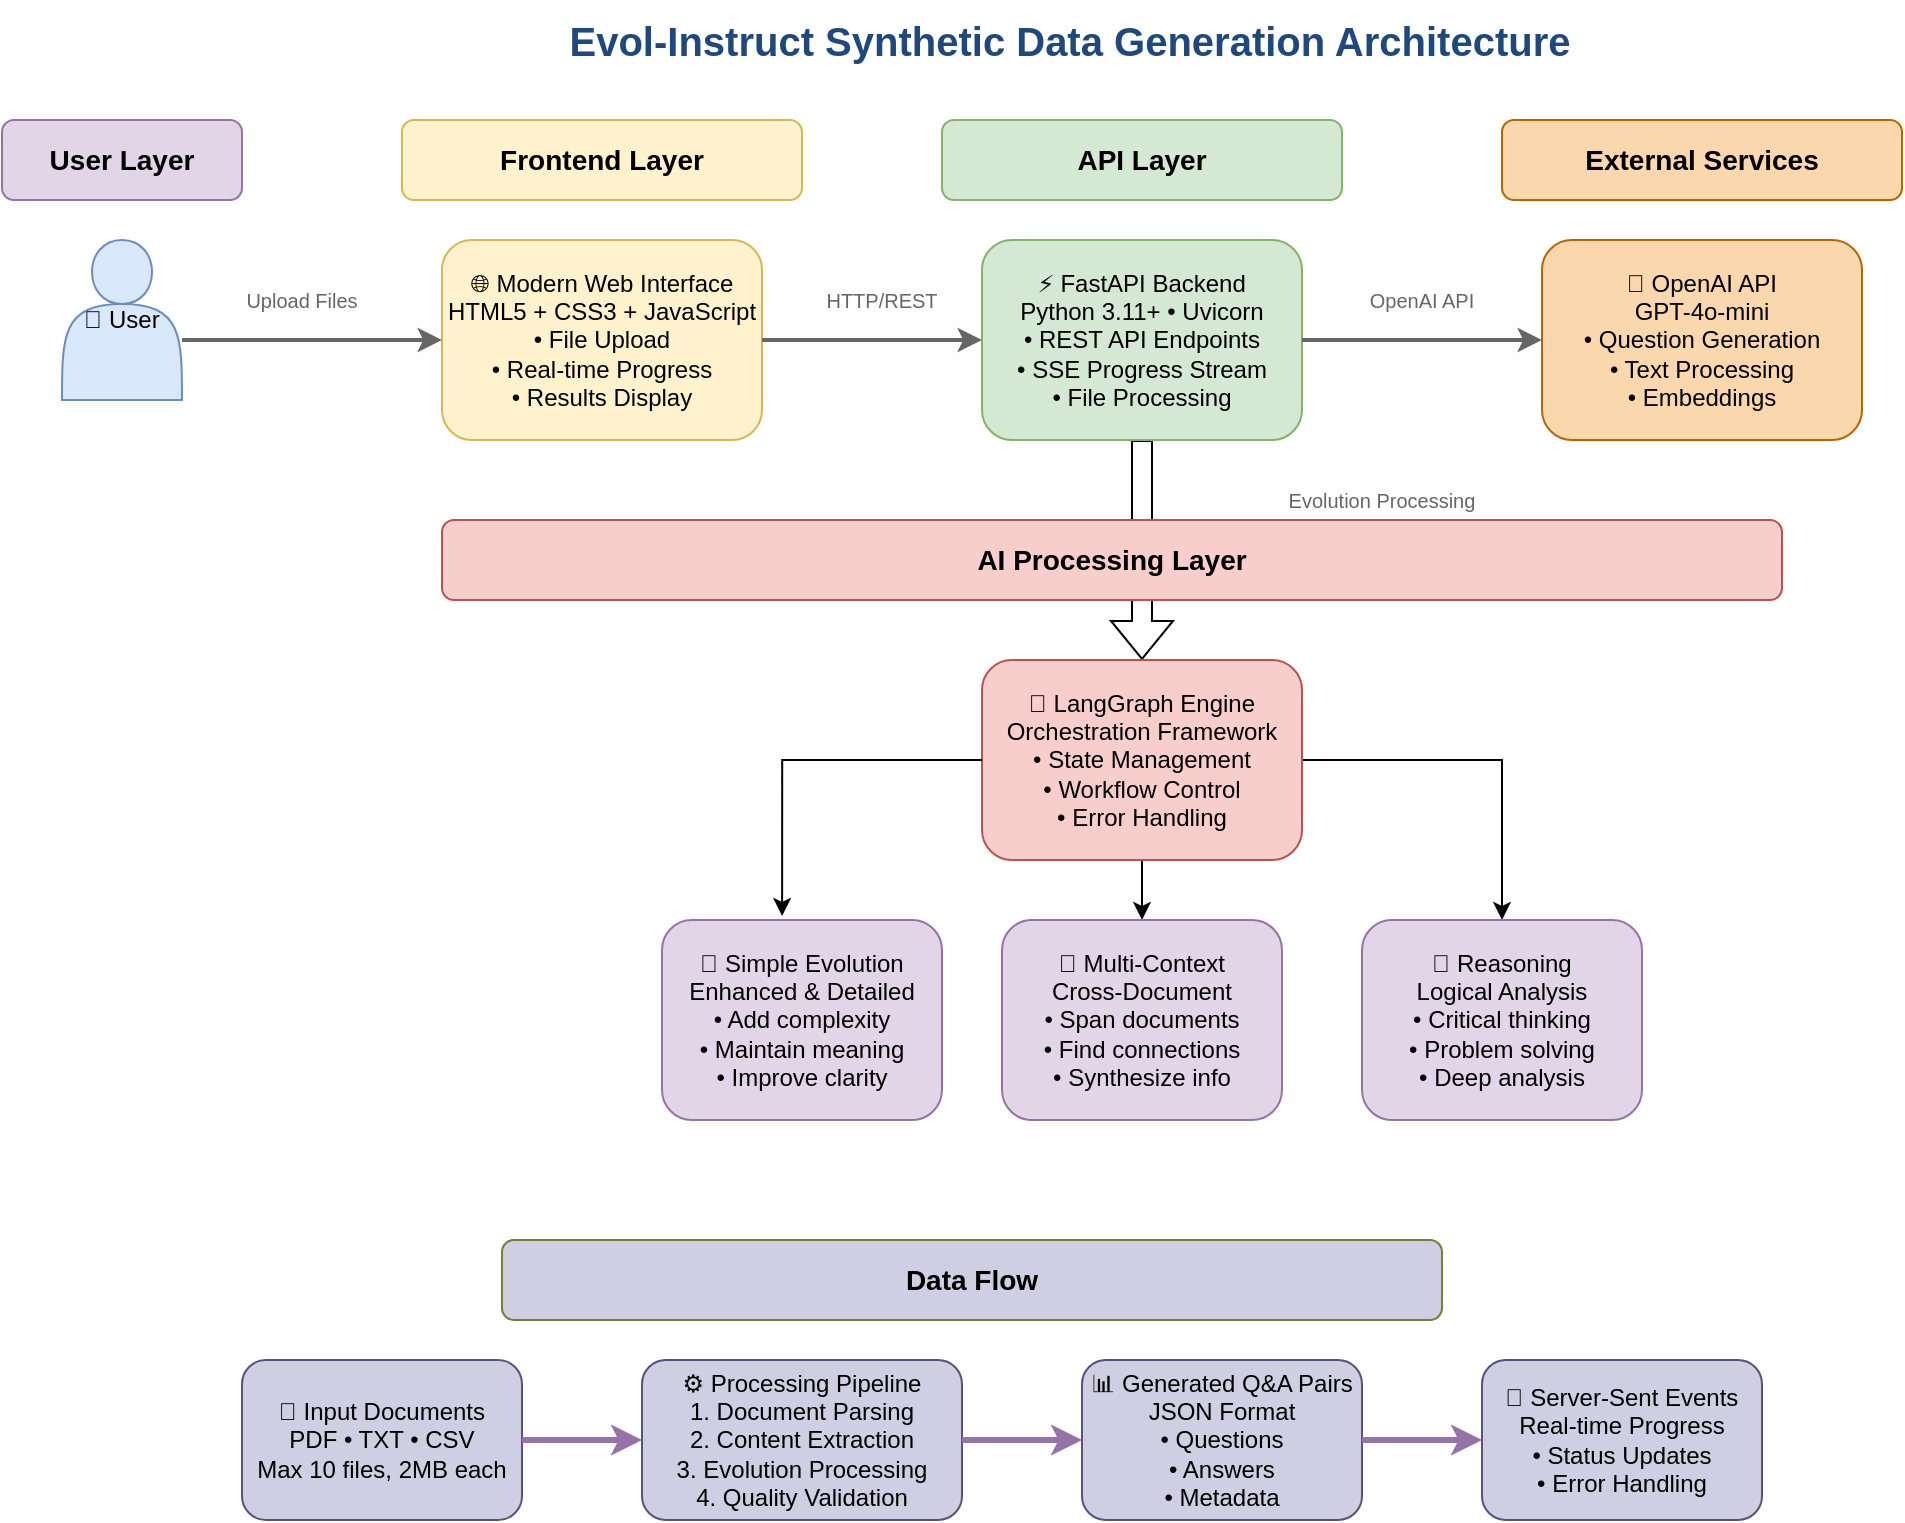 <mxfile version="28.0.6">
  <diagram name="Evol-Instruct Architecture" id="evol-instruct-arch">
    <mxGraphModel dx="1257" dy="655" grid="1" gridSize="10" guides="1" tooltips="1" connect="1" arrows="1" fold="1" page="1" pageScale="1" pageWidth="1169" pageHeight="827" math="0" shadow="0">
      <root>
        <mxCell id="0" />
        <mxCell id="1" parent="0" />
        <mxCell id="title" value="Evol-Instruct Synthetic Data Generation Architecture" style="text;html=1;strokeColor=none;fillColor=none;align=center;verticalAlign=middle;whiteSpace=wrap;rounded=0;fontSize=20;fontStyle=1;fontColor=#1f497d;" parent="1" vertex="1">
          <mxGeometry x="284" y="20" width="600" height="40" as="geometry" />
        </mxCell>
        <mxCell id="user-layer" value="User Layer" style="rounded=1;whiteSpace=wrap;html=1;fillColor=#e1d5e7;strokeColor=#9673a6;fontSize=14;fontStyle=1;" parent="1" vertex="1">
          <mxGeometry x="50" y="80" width="120" height="40" as="geometry" />
        </mxCell>
        <mxCell id="user" value="👤 User" style="shape=actor;whiteSpace=wrap;html=1;fillColor=#dae8fc;strokeColor=#6c8ebf;" parent="1" vertex="1">
          <mxGeometry x="80" y="140" width="60" height="80" as="geometry" />
        </mxCell>
        <mxCell id="frontend-layer" value="Frontend Layer" style="rounded=1;whiteSpace=wrap;html=1;fillColor=#fff2cc;strokeColor=#d6b656;fontSize=14;fontStyle=1;" parent="1" vertex="1">
          <mxGeometry x="250" y="80" width="200" height="40" as="geometry" />
        </mxCell>
        <mxCell id="web-interface" value="🌐 Modern Web Interface&#xa;HTML5 + CSS3 + JavaScript&#xa;• File Upload&#xa;• Real-time Progress&#xa;• Results Display" style="rounded=1;whiteSpace=wrap;html=1;fillColor=#fff2cc;strokeColor=#d6b656;align=center;" parent="1" vertex="1">
          <mxGeometry x="270" y="140" width="160" height="100" as="geometry" />
        </mxCell>
        <mxCell id="api-layer" value="API Layer" style="rounded=1;whiteSpace=wrap;html=1;fillColor=#d5e8d4;strokeColor=#82b366;fontSize=14;fontStyle=1;" parent="1" vertex="1">
          <mxGeometry x="520" y="80" width="200" height="40" as="geometry" />
        </mxCell>
        <mxCell id="EUgKbiFfnsAd44mIztJh-4" style="edgeStyle=orthogonalEdgeStyle;rounded=0;orthogonalLoop=1;jettySize=auto;html=1;exitX=0.5;exitY=1;exitDx=0;exitDy=0;entryX=0.5;entryY=0;entryDx=0;entryDy=0;shape=flexArrow;" edge="1" parent="1" source="fastapi" target="langgraph">
          <mxGeometry relative="1" as="geometry" />
        </mxCell>
        <mxCell id="fastapi" value="⚡ FastAPI Backend&#xa;Python 3.11+ • Uvicorn&#xa;• REST API Endpoints&#xa;• SSE Progress Stream&#xa;• File Processing" style="rounded=1;whiteSpace=wrap;html=1;fillColor=#d5e8d4;strokeColor=#82b366;align=center;" parent="1" vertex="1">
          <mxGeometry x="540" y="140" width="160" height="100" as="geometry" />
        </mxCell>
        <mxCell id="processing-layer" value="AI Processing Layer" style="rounded=1;whiteSpace=wrap;html=1;fillColor=#f8cecc;strokeColor=#b85450;fontSize=14;fontStyle=1;" parent="1" vertex="1">
          <mxGeometry x="270" y="280" width="670" height="40" as="geometry" />
        </mxCell>
        <mxCell id="EUgKbiFfnsAd44mIztJh-2" style="edgeStyle=orthogonalEdgeStyle;rounded=0;orthogonalLoop=1;jettySize=auto;html=1;exitX=0.5;exitY=1;exitDx=0;exitDy=0;entryX=0.5;entryY=0;entryDx=0;entryDy=0;" edge="1" parent="1" source="langgraph" target="multi-context">
          <mxGeometry relative="1" as="geometry" />
        </mxCell>
        <mxCell id="EUgKbiFfnsAd44mIztJh-3" style="edgeStyle=orthogonalEdgeStyle;rounded=0;orthogonalLoop=1;jettySize=auto;html=1;exitX=1;exitY=0.5;exitDx=0;exitDy=0;entryX=0.5;entryY=0;entryDx=0;entryDy=0;" edge="1" parent="1" source="langgraph" target="reasoning">
          <mxGeometry relative="1" as="geometry" />
        </mxCell>
        <mxCell id="langgraph" value="🔄 LangGraph Engine&#xa;Orchestration Framework&#xa;• State Management&#xa;• Workflow Control&#xa;• Error Handling" style="rounded=1;whiteSpace=wrap;html=1;fillColor=#f8cecc;strokeColor=#b85450;align=center;" parent="1" vertex="1">
          <mxGeometry x="540" y="350" width="160" height="100" as="geometry" />
        </mxCell>
        <mxCell id="simple-evolution" value="🎯 Simple Evolution&#xa;Enhanced &amp; Detailed&#xa;• Add complexity&#xa;• Maintain meaning&#xa;• Improve clarity" style="rounded=1;whiteSpace=wrap;html=1;fillColor=#e1d5e7;strokeColor=#9673a6;align=center;" parent="1" vertex="1">
          <mxGeometry x="380" y="480" width="140" height="100" as="geometry" />
        </mxCell>
        <mxCell id="multi-context" value="🔗 Multi-Context&#xa;Cross-Document&#xa;• Span documents&#xa;• Find connections&#xa;• Synthesize info" style="rounded=1;whiteSpace=wrap;html=1;fillColor=#e1d5e7;strokeColor=#9673a6;align=center;" parent="1" vertex="1">
          <mxGeometry x="550" y="480" width="140" height="100" as="geometry" />
        </mxCell>
        <mxCell id="reasoning" value="🧠 Reasoning&#xa;Logical Analysis&#xa;• Critical thinking&#xa;• Problem solving&#xa;• Deep analysis" style="rounded=1;whiteSpace=wrap;html=1;fillColor=#e1d5e7;strokeColor=#9673a6;align=center;" parent="1" vertex="1">
          <mxGeometry x="730" y="480" width="140" height="100" as="geometry" />
        </mxCell>
        <mxCell id="external-layer" value="External Services" style="rounded=1;whiteSpace=wrap;html=1;fillColor=#fad7ac;strokeColor=#b46504;fontSize=14;fontStyle=1;" parent="1" vertex="1">
          <mxGeometry x="800" y="80" width="200" height="40" as="geometry" />
        </mxCell>
        <mxCell id="openai" value="🤖 OpenAI API&#xa;GPT-4o-mini&#xa;• Question Generation&#xa;• Text Processing&#xa;• Embeddings" style="rounded=1;whiteSpace=wrap;html=1;fillColor=#fad7ac;strokeColor=#b46504;align=center;" parent="1" vertex="1">
          <mxGeometry x="820" y="140" width="160" height="100" as="geometry" />
        </mxCell>
        <mxCell id="data-layer" value="Data Flow" style="rounded=1;whiteSpace=wrap;html=1;fillColor=#d0cee2;strokeColor=#767E36;fontSize=14;fontStyle=1;" parent="1" vertex="1">
          <mxGeometry x="300" y="640" width="470" height="40" as="geometry" />
        </mxCell>
        <mxCell id="input-docs" value="📄 Input Documents&#xa;PDF • TXT • CSV&#xa;Max 10 files, 2MB each" style="rounded=1;whiteSpace=wrap;html=1;fillColor=#d0cee2;strokeColor=#56517e;align=center;" parent="1" vertex="1">
          <mxGeometry x="170" y="700" width="140" height="80" as="geometry" />
        </mxCell>
        <mxCell id="pipeline" value="⚙️ Processing Pipeline&#xa;1. Document Parsing&#xa;2. Content Extraction&#xa;3. Evolution Processing&#xa;4. Quality Validation" style="rounded=1;whiteSpace=wrap;html=1;fillColor=#d0cee2;strokeColor=#56517e;align=center;" parent="1" vertex="1">
          <mxGeometry x="370" y="700" width="160" height="80" as="geometry" />
        </mxCell>
        <mxCell id="output" value="📊 Generated Q&amp;A Pairs&#xa;JSON Format&#xa;• Questions&#xa;• Answers&#xa;• Metadata" style="rounded=1;whiteSpace=wrap;html=1;fillColor=#d0cee2;strokeColor=#56517e;align=center;" parent="1" vertex="1">
          <mxGeometry x="590" y="700" width="140" height="80" as="geometry" />
        </mxCell>
        <mxCell id="sse" value="📡 Server-Sent Events&#xa;Real-time Progress&#xa;• Status Updates&#xa;• Error Handling" style="rounded=1;whiteSpace=wrap;html=1;fillColor=#d0cee2;strokeColor=#56517e;align=center;" parent="1" vertex="1">
          <mxGeometry x="790" y="700" width="140" height="80" as="geometry" />
        </mxCell>
        <mxCell id="arrow1" value="" style="endArrow=classic;html=1;rounded=0;exitX=1;exitY=0.625;exitDx=0;exitDy=0;entryX=0;entryY=0.5;entryDx=0;entryDy=0;strokeColor=#666666;strokeWidth=2;exitPerimeter=0;" parent="1" source="user" target="web-interface" edge="1">
          <mxGeometry width="50" height="50" relative="1" as="geometry">
            <mxPoint x="400" y="400" as="sourcePoint" />
            <mxPoint x="450" y="350" as="targetPoint" />
          </mxGeometry>
        </mxCell>
        <mxCell id="arrow2" value="" style="endArrow=classic;html=1;rounded=0;exitX=1;exitY=0.5;exitDx=0;exitDy=0;entryX=0;entryY=0.5;entryDx=0;entryDy=0;strokeColor=#666666;strokeWidth=2;" parent="1" source="web-interface" target="fastapi" edge="1">
          <mxGeometry width="50" height="50" relative="1" as="geometry">
            <mxPoint x="400" y="400" as="sourcePoint" />
            <mxPoint x="450" y="350" as="targetPoint" />
          </mxGeometry>
        </mxCell>
        <mxCell id="arrow7" value="" style="endArrow=classic;html=1;rounded=0;exitX=1;exitY=0.5;exitDx=0;exitDy=0;entryX=0;entryY=0.5;entryDx=0;entryDy=0;strokeColor=#666666;strokeWidth=2;" parent="1" source="fastapi" target="openai" edge="1">
          <mxGeometry width="50" height="50" relative="1" as="geometry">
            <mxPoint x="400" y="400" as="sourcePoint" />
            <mxPoint x="450" y="350" as="targetPoint" />
          </mxGeometry>
        </mxCell>
        <mxCell id="arrow8" value="" style="endArrow=classic;html=1;rounded=0;exitX=1;exitY=0.5;exitDx=0;exitDy=0;entryX=0;entryY=0.5;entryDx=0;entryDy=0;strokeColor=#9673a6;strokeWidth=3;" parent="1" source="input-docs" target="pipeline" edge="1">
          <mxGeometry width="50" height="50" relative="1" as="geometry">
            <mxPoint x="490" y="520" as="sourcePoint" />
            <mxPoint x="540" y="470" as="targetPoint" />
          </mxGeometry>
        </mxCell>
        <mxCell id="arrow9" value="" style="endArrow=classic;html=1;rounded=0;exitX=1;exitY=0.5;exitDx=0;exitDy=0;entryX=0;entryY=0.5;entryDx=0;entryDy=0;strokeColor=#9673a6;strokeWidth=3;" parent="1" source="pipeline" target="output" edge="1">
          <mxGeometry width="50" height="50" relative="1" as="geometry">
            <mxPoint x="490" y="520" as="sourcePoint" />
            <mxPoint x="540" y="470" as="targetPoint" />
          </mxGeometry>
        </mxCell>
        <mxCell id="arrow10" value="" style="endArrow=classic;html=1;rounded=0;exitX=1;exitY=0.5;exitDx=0;exitDy=0;entryX=0;entryY=0.5;entryDx=0;entryDy=0;strokeColor=#9673a6;strokeWidth=3;" parent="1" source="output" target="sse" edge="1">
          <mxGeometry width="50" height="50" relative="1" as="geometry">
            <mxPoint x="490" y="520" as="sourcePoint" />
            <mxPoint x="540" y="470" as="targetPoint" />
          </mxGeometry>
        </mxCell>
        <mxCell id="label1" value="Upload Files" style="text;html=1;strokeColor=none;fillColor=none;align=center;verticalAlign=middle;whiteSpace=wrap;rounded=0;fontSize=10;fontColor=#666666;" parent="1" vertex="1">
          <mxGeometry x="160" y="160" width="80" height="20" as="geometry" />
        </mxCell>
        <mxCell id="label2" value="HTTP/REST" style="text;html=1;strokeColor=none;fillColor=none;align=center;verticalAlign=middle;whiteSpace=wrap;rounded=0;fontSize=10;fontColor=#666666;" parent="1" vertex="1">
          <mxGeometry x="450" y="160" width="80" height="20" as="geometry" />
        </mxCell>
        <mxCell id="label3" value="OpenAI API" style="text;html=1;strokeColor=none;fillColor=none;align=center;verticalAlign=middle;whiteSpace=wrap;rounded=0;fontSize=10;fontColor=#666666;" parent="1" vertex="1">
          <mxGeometry x="720" y="160" width="80" height="20" as="geometry" />
        </mxCell>
        <mxCell id="label4" value="Evolution Processing" style="text;html=1;strokeColor=none;fillColor=none;align=center;verticalAlign=middle;whiteSpace=wrap;rounded=0;fontSize=10;fontColor=#666666;" parent="1" vertex="1">
          <mxGeometry x="680" y="260" width="120" height="20" as="geometry" />
        </mxCell>
        <mxCell id="EUgKbiFfnsAd44mIztJh-1" style="edgeStyle=orthogonalEdgeStyle;rounded=0;orthogonalLoop=1;jettySize=auto;html=1;exitX=0;exitY=0.5;exitDx=0;exitDy=0;entryX=0.429;entryY=-0.02;entryDx=0;entryDy=0;entryPerimeter=0;" edge="1" parent="1" source="langgraph" target="simple-evolution">
          <mxGeometry relative="1" as="geometry" />
        </mxCell>
      </root>
    </mxGraphModel>
  </diagram>
</mxfile>

